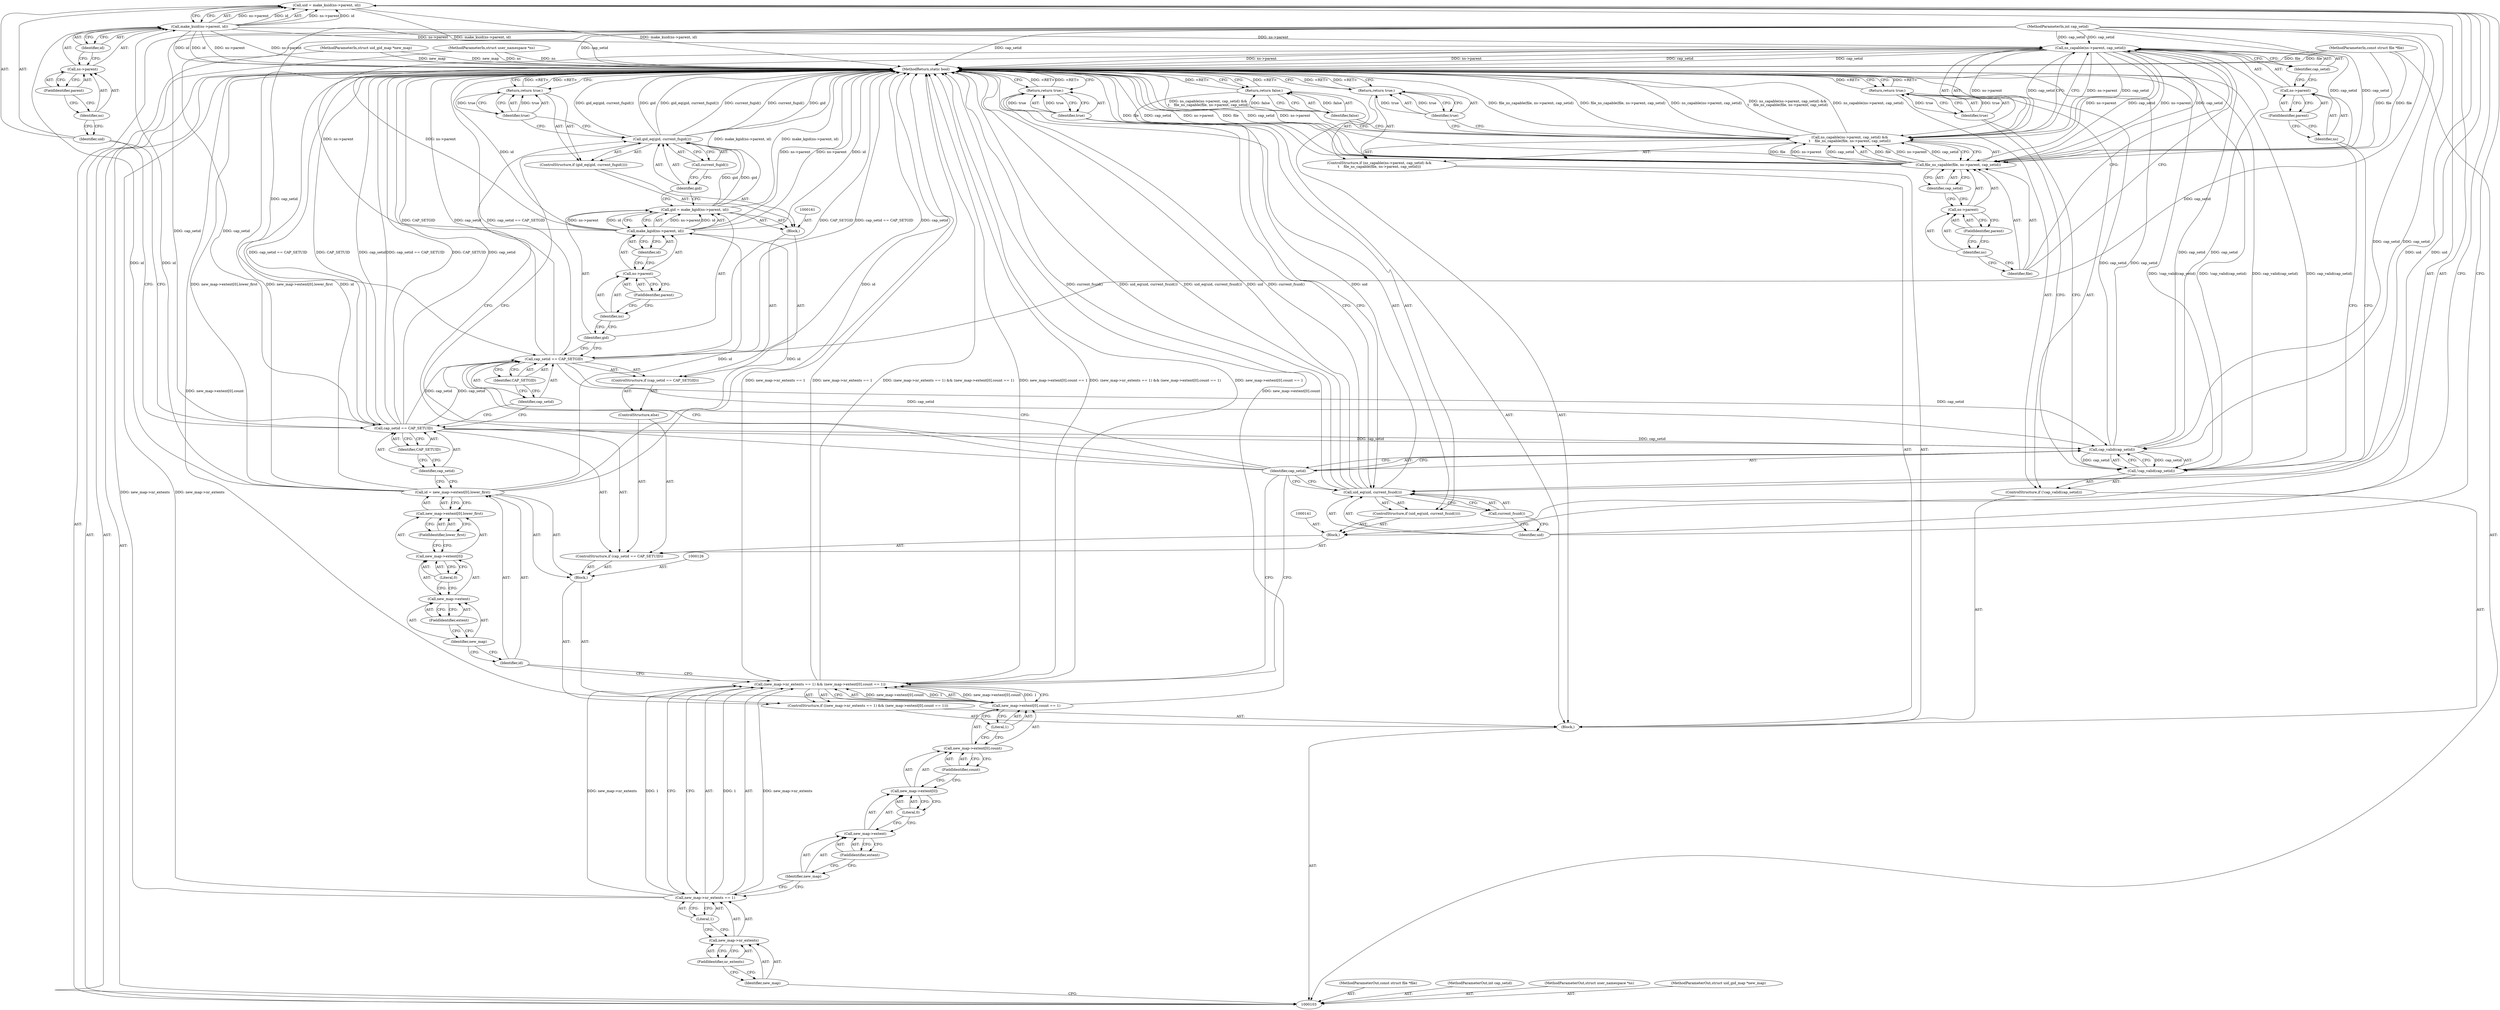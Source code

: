 digraph "0_linux_6708075f104c3c9b04b23336bb0366ca30c3931b_0" {
"1000142" [label="(Call,uid = make_kuid(ns->parent, id))"];
"1000143" [label="(Identifier,uid)"];
"1000144" [label="(Call,make_kuid(ns->parent, id))"];
"1000145" [label="(Call,ns->parent)"];
"1000146" [label="(Identifier,ns)"];
"1000140" [label="(Block,)"];
"1000147" [label="(FieldIdentifier,parent)"];
"1000148" [label="(Identifier,id)"];
"1000151" [label="(Identifier,uid)"];
"1000152" [label="(Call,current_fsuid())"];
"1000149" [label="(ControlStructure,if (uid_eq(uid, current_fsuid())))"];
"1000150" [label="(Call,uid_eq(uid, current_fsuid()))"];
"1000154" [label="(Identifier,true)"];
"1000153" [label="(Return,return true;)"];
"1000157" [label="(Call,cap_setid == CAP_SETGID)"];
"1000158" [label="(Identifier,cap_setid)"];
"1000155" [label="(ControlStructure,else)"];
"1000159" [label="(Identifier,CAP_SETGID)"];
"1000156" [label="(ControlStructure,if (cap_setid == CAP_SETGID))"];
"1000162" [label="(Call,gid = make_kgid(ns->parent, id))"];
"1000163" [label="(Identifier,gid)"];
"1000164" [label="(Call,make_kgid(ns->parent, id))"];
"1000165" [label="(Call,ns->parent)"];
"1000166" [label="(Identifier,ns)"];
"1000160" [label="(Block,)"];
"1000167" [label="(FieldIdentifier,parent)"];
"1000168" [label="(Identifier,id)"];
"1000171" [label="(Identifier,gid)"];
"1000172" [label="(Call,current_fsgid())"];
"1000169" [label="(ControlStructure,if (gid_eq(gid, current_fsgid())))"];
"1000170" [label="(Call,gid_eq(gid, current_fsgid()))"];
"1000174" [label="(Identifier,true)"];
"1000173" [label="(Return,return true;)"];
"1000198" [label="(MethodReturn,static bool)"];
"1000104" [label="(MethodParameterIn,const struct file *file)"];
"1000285" [label="(MethodParameterOut,const struct file *file)"];
"1000175" [label="(ControlStructure,if (!cap_valid(cap_setid)))"];
"1000178" [label="(Identifier,cap_setid)"];
"1000176" [label="(Call,!cap_valid(cap_setid))"];
"1000177" [label="(Call,cap_valid(cap_setid))"];
"1000179" [label="(Return,return true;)"];
"1000180" [label="(Identifier,true)"];
"1000181" [label="(ControlStructure,if (ns_capable(ns->parent, cap_setid) &&\n\t    file_ns_capable(file, ns->parent, cap_setid)))"];
"1000184" [label="(Call,ns->parent)"];
"1000185" [label="(Identifier,ns)"];
"1000186" [label="(FieldIdentifier,parent)"];
"1000187" [label="(Identifier,cap_setid)"];
"1000182" [label="(Call,ns_capable(ns->parent, cap_setid) &&\n\t    file_ns_capable(file, ns->parent, cap_setid))"];
"1000183" [label="(Call,ns_capable(ns->parent, cap_setid))"];
"1000106" [label="(MethodParameterIn,int cap_setid)"];
"1000287" [label="(MethodParameterOut,int cap_setid)"];
"1000105" [label="(MethodParameterIn,struct user_namespace *ns)"];
"1000286" [label="(MethodParameterOut,struct user_namespace *ns)"];
"1000189" [label="(Identifier,file)"];
"1000190" [label="(Call,ns->parent)"];
"1000191" [label="(Identifier,ns)"];
"1000192" [label="(FieldIdentifier,parent)"];
"1000193" [label="(Identifier,cap_setid)"];
"1000188" [label="(Call,file_ns_capable(file, ns->parent, cap_setid))"];
"1000195" [label="(Identifier,true)"];
"1000194" [label="(Return,return true;)"];
"1000196" [label="(Return,return false;)"];
"1000197" [label="(Identifier,false)"];
"1000107" [label="(MethodParameterIn,struct uid_gid_map *new_map)"];
"1000288" [label="(MethodParameterOut,struct uid_gid_map *new_map)"];
"1000108" [label="(Block,)"];
"1000109" [label="(ControlStructure,if ((new_map->nr_extents == 1) && (new_map->extent[0].count == 1)))"];
"1000114" [label="(FieldIdentifier,nr_extents)"];
"1000115" [label="(Literal,1)"];
"1000116" [label="(Call,new_map->extent[0].count == 1)"];
"1000117" [label="(Call,new_map->extent[0].count)"];
"1000118" [label="(Call,new_map->extent[0])"];
"1000119" [label="(Call,new_map->extent)"];
"1000120" [label="(Identifier,new_map)"];
"1000121" [label="(FieldIdentifier,extent)"];
"1000110" [label="(Call,(new_map->nr_extents == 1) && (new_map->extent[0].count == 1))"];
"1000122" [label="(Literal,0)"];
"1000123" [label="(FieldIdentifier,count)"];
"1000111" [label="(Call,new_map->nr_extents == 1)"];
"1000112" [label="(Call,new_map->nr_extents)"];
"1000113" [label="(Identifier,new_map)"];
"1000124" [label="(Literal,1)"];
"1000129" [label="(Call,new_map->extent[0].lower_first)"];
"1000130" [label="(Call,new_map->extent[0])"];
"1000131" [label="(Call,new_map->extent)"];
"1000132" [label="(Identifier,new_map)"];
"1000125" [label="(Block,)"];
"1000133" [label="(FieldIdentifier,extent)"];
"1000134" [label="(Literal,0)"];
"1000135" [label="(FieldIdentifier,lower_first)"];
"1000127" [label="(Call,id = new_map->extent[0].lower_first)"];
"1000128" [label="(Identifier,id)"];
"1000139" [label="(Identifier,CAP_SETUID)"];
"1000136" [label="(ControlStructure,if (cap_setid == CAP_SETUID))"];
"1000137" [label="(Call,cap_setid == CAP_SETUID)"];
"1000138" [label="(Identifier,cap_setid)"];
"1000142" -> "1000140"  [label="AST: "];
"1000142" -> "1000144"  [label="CFG: "];
"1000143" -> "1000142"  [label="AST: "];
"1000144" -> "1000142"  [label="AST: "];
"1000151" -> "1000142"  [label="CFG: "];
"1000142" -> "1000198"  [label="DDG: make_kuid(ns->parent, id)"];
"1000144" -> "1000142"  [label="DDG: ns->parent"];
"1000144" -> "1000142"  [label="DDG: id"];
"1000142" -> "1000150"  [label="DDG: uid"];
"1000143" -> "1000142"  [label="AST: "];
"1000143" -> "1000137"  [label="CFG: "];
"1000146" -> "1000143"  [label="CFG: "];
"1000144" -> "1000142"  [label="AST: "];
"1000144" -> "1000148"  [label="CFG: "];
"1000145" -> "1000144"  [label="AST: "];
"1000148" -> "1000144"  [label="AST: "];
"1000142" -> "1000144"  [label="CFG: "];
"1000144" -> "1000198"  [label="DDG: id"];
"1000144" -> "1000198"  [label="DDG: ns->parent"];
"1000144" -> "1000142"  [label="DDG: ns->parent"];
"1000144" -> "1000142"  [label="DDG: id"];
"1000127" -> "1000144"  [label="DDG: id"];
"1000144" -> "1000183"  [label="DDG: ns->parent"];
"1000145" -> "1000144"  [label="AST: "];
"1000145" -> "1000147"  [label="CFG: "];
"1000146" -> "1000145"  [label="AST: "];
"1000147" -> "1000145"  [label="AST: "];
"1000148" -> "1000145"  [label="CFG: "];
"1000146" -> "1000145"  [label="AST: "];
"1000146" -> "1000143"  [label="CFG: "];
"1000147" -> "1000146"  [label="CFG: "];
"1000140" -> "1000136"  [label="AST: "];
"1000141" -> "1000140"  [label="AST: "];
"1000142" -> "1000140"  [label="AST: "];
"1000149" -> "1000140"  [label="AST: "];
"1000147" -> "1000145"  [label="AST: "];
"1000147" -> "1000146"  [label="CFG: "];
"1000145" -> "1000147"  [label="CFG: "];
"1000148" -> "1000144"  [label="AST: "];
"1000148" -> "1000145"  [label="CFG: "];
"1000144" -> "1000148"  [label="CFG: "];
"1000151" -> "1000150"  [label="AST: "];
"1000151" -> "1000142"  [label="CFG: "];
"1000152" -> "1000151"  [label="CFG: "];
"1000152" -> "1000150"  [label="AST: "];
"1000152" -> "1000151"  [label="CFG: "];
"1000150" -> "1000152"  [label="CFG: "];
"1000149" -> "1000140"  [label="AST: "];
"1000150" -> "1000149"  [label="AST: "];
"1000153" -> "1000149"  [label="AST: "];
"1000150" -> "1000149"  [label="AST: "];
"1000150" -> "1000152"  [label="CFG: "];
"1000151" -> "1000150"  [label="AST: "];
"1000152" -> "1000150"  [label="AST: "];
"1000154" -> "1000150"  [label="CFG: "];
"1000178" -> "1000150"  [label="CFG: "];
"1000150" -> "1000198"  [label="DDG: uid"];
"1000150" -> "1000198"  [label="DDG: current_fsuid()"];
"1000150" -> "1000198"  [label="DDG: uid_eq(uid, current_fsuid())"];
"1000142" -> "1000150"  [label="DDG: uid"];
"1000154" -> "1000153"  [label="AST: "];
"1000154" -> "1000150"  [label="CFG: "];
"1000153" -> "1000154"  [label="CFG: "];
"1000154" -> "1000153"  [label="DDG: true"];
"1000153" -> "1000149"  [label="AST: "];
"1000153" -> "1000154"  [label="CFG: "];
"1000154" -> "1000153"  [label="AST: "];
"1000198" -> "1000153"  [label="CFG: "];
"1000153" -> "1000198"  [label="DDG: <RET>"];
"1000154" -> "1000153"  [label="DDG: true"];
"1000157" -> "1000156"  [label="AST: "];
"1000157" -> "1000159"  [label="CFG: "];
"1000158" -> "1000157"  [label="AST: "];
"1000159" -> "1000157"  [label="AST: "];
"1000163" -> "1000157"  [label="CFG: "];
"1000178" -> "1000157"  [label="CFG: "];
"1000157" -> "1000198"  [label="DDG: cap_setid == CAP_SETGID"];
"1000157" -> "1000198"  [label="DDG: CAP_SETGID"];
"1000157" -> "1000198"  [label="DDG: cap_setid"];
"1000137" -> "1000157"  [label="DDG: cap_setid"];
"1000106" -> "1000157"  [label="DDG: cap_setid"];
"1000157" -> "1000177"  [label="DDG: cap_setid"];
"1000158" -> "1000157"  [label="AST: "];
"1000158" -> "1000137"  [label="CFG: "];
"1000159" -> "1000158"  [label="CFG: "];
"1000155" -> "1000136"  [label="AST: "];
"1000156" -> "1000155"  [label="AST: "];
"1000159" -> "1000157"  [label="AST: "];
"1000159" -> "1000158"  [label="CFG: "];
"1000157" -> "1000159"  [label="CFG: "];
"1000156" -> "1000155"  [label="AST: "];
"1000157" -> "1000156"  [label="AST: "];
"1000160" -> "1000156"  [label="AST: "];
"1000162" -> "1000160"  [label="AST: "];
"1000162" -> "1000164"  [label="CFG: "];
"1000163" -> "1000162"  [label="AST: "];
"1000164" -> "1000162"  [label="AST: "];
"1000171" -> "1000162"  [label="CFG: "];
"1000162" -> "1000198"  [label="DDG: make_kgid(ns->parent, id)"];
"1000164" -> "1000162"  [label="DDG: ns->parent"];
"1000164" -> "1000162"  [label="DDG: id"];
"1000162" -> "1000170"  [label="DDG: gid"];
"1000163" -> "1000162"  [label="AST: "];
"1000163" -> "1000157"  [label="CFG: "];
"1000166" -> "1000163"  [label="CFG: "];
"1000164" -> "1000162"  [label="AST: "];
"1000164" -> "1000168"  [label="CFG: "];
"1000165" -> "1000164"  [label="AST: "];
"1000168" -> "1000164"  [label="AST: "];
"1000162" -> "1000164"  [label="CFG: "];
"1000164" -> "1000198"  [label="DDG: ns->parent"];
"1000164" -> "1000198"  [label="DDG: id"];
"1000164" -> "1000162"  [label="DDG: ns->parent"];
"1000164" -> "1000162"  [label="DDG: id"];
"1000127" -> "1000164"  [label="DDG: id"];
"1000164" -> "1000183"  [label="DDG: ns->parent"];
"1000165" -> "1000164"  [label="AST: "];
"1000165" -> "1000167"  [label="CFG: "];
"1000166" -> "1000165"  [label="AST: "];
"1000167" -> "1000165"  [label="AST: "];
"1000168" -> "1000165"  [label="CFG: "];
"1000166" -> "1000165"  [label="AST: "];
"1000166" -> "1000163"  [label="CFG: "];
"1000167" -> "1000166"  [label="CFG: "];
"1000160" -> "1000156"  [label="AST: "];
"1000161" -> "1000160"  [label="AST: "];
"1000162" -> "1000160"  [label="AST: "];
"1000169" -> "1000160"  [label="AST: "];
"1000167" -> "1000165"  [label="AST: "];
"1000167" -> "1000166"  [label="CFG: "];
"1000165" -> "1000167"  [label="CFG: "];
"1000168" -> "1000164"  [label="AST: "];
"1000168" -> "1000165"  [label="CFG: "];
"1000164" -> "1000168"  [label="CFG: "];
"1000171" -> "1000170"  [label="AST: "];
"1000171" -> "1000162"  [label="CFG: "];
"1000172" -> "1000171"  [label="CFG: "];
"1000172" -> "1000170"  [label="AST: "];
"1000172" -> "1000171"  [label="CFG: "];
"1000170" -> "1000172"  [label="CFG: "];
"1000169" -> "1000160"  [label="AST: "];
"1000170" -> "1000169"  [label="AST: "];
"1000173" -> "1000169"  [label="AST: "];
"1000170" -> "1000169"  [label="AST: "];
"1000170" -> "1000172"  [label="CFG: "];
"1000171" -> "1000170"  [label="AST: "];
"1000172" -> "1000170"  [label="AST: "];
"1000174" -> "1000170"  [label="CFG: "];
"1000178" -> "1000170"  [label="CFG: "];
"1000170" -> "1000198"  [label="DDG: current_fsgid()"];
"1000170" -> "1000198"  [label="DDG: gid"];
"1000170" -> "1000198"  [label="DDG: gid_eq(gid, current_fsgid())"];
"1000162" -> "1000170"  [label="DDG: gid"];
"1000174" -> "1000173"  [label="AST: "];
"1000174" -> "1000170"  [label="CFG: "];
"1000173" -> "1000174"  [label="CFG: "];
"1000174" -> "1000173"  [label="DDG: true"];
"1000173" -> "1000169"  [label="AST: "];
"1000173" -> "1000174"  [label="CFG: "];
"1000174" -> "1000173"  [label="AST: "];
"1000198" -> "1000173"  [label="CFG: "];
"1000173" -> "1000198"  [label="DDG: <RET>"];
"1000174" -> "1000173"  [label="DDG: true"];
"1000198" -> "1000103"  [label="AST: "];
"1000198" -> "1000153"  [label="CFG: "];
"1000198" -> "1000173"  [label="CFG: "];
"1000198" -> "1000179"  [label="CFG: "];
"1000198" -> "1000194"  [label="CFG: "];
"1000198" -> "1000196"  [label="CFG: "];
"1000173" -> "1000198"  [label="DDG: <RET>"];
"1000153" -> "1000198"  [label="DDG: <RET>"];
"1000194" -> "1000198"  [label="DDG: <RET>"];
"1000196" -> "1000198"  [label="DDG: <RET>"];
"1000188" -> "1000198"  [label="DDG: ns->parent"];
"1000188" -> "1000198"  [label="DDG: file"];
"1000188" -> "1000198"  [label="DDG: cap_setid"];
"1000157" -> "1000198"  [label="DDG: cap_setid == CAP_SETGID"];
"1000157" -> "1000198"  [label="DDG: CAP_SETGID"];
"1000157" -> "1000198"  [label="DDG: cap_setid"];
"1000104" -> "1000198"  [label="DDG: file"];
"1000105" -> "1000198"  [label="DDG: ns"];
"1000137" -> "1000198"  [label="DDG: CAP_SETUID"];
"1000137" -> "1000198"  [label="DDG: cap_setid"];
"1000137" -> "1000198"  [label="DDG: cap_setid == CAP_SETUID"];
"1000111" -> "1000198"  [label="DDG: new_map->nr_extents"];
"1000164" -> "1000198"  [label="DDG: ns->parent"];
"1000164" -> "1000198"  [label="DDG: id"];
"1000182" -> "1000198"  [label="DDG: ns_capable(ns->parent, cap_setid) &&\n\t    file_ns_capable(file, ns->parent, cap_setid)"];
"1000182" -> "1000198"  [label="DDG: file_ns_capable(file, ns->parent, cap_setid)"];
"1000182" -> "1000198"  [label="DDG: ns_capable(ns->parent, cap_setid)"];
"1000116" -> "1000198"  [label="DDG: new_map->extent[0].count"];
"1000177" -> "1000198"  [label="DDG: cap_setid"];
"1000162" -> "1000198"  [label="DDG: make_kgid(ns->parent, id)"];
"1000170" -> "1000198"  [label="DDG: current_fsgid()"];
"1000170" -> "1000198"  [label="DDG: gid"];
"1000170" -> "1000198"  [label="DDG: gid_eq(gid, current_fsgid())"];
"1000183" -> "1000198"  [label="DDG: cap_setid"];
"1000183" -> "1000198"  [label="DDG: ns->parent"];
"1000107" -> "1000198"  [label="DDG: new_map"];
"1000150" -> "1000198"  [label="DDG: uid"];
"1000150" -> "1000198"  [label="DDG: current_fsuid()"];
"1000150" -> "1000198"  [label="DDG: uid_eq(uid, current_fsuid())"];
"1000127" -> "1000198"  [label="DDG: new_map->extent[0].lower_first"];
"1000127" -> "1000198"  [label="DDG: id"];
"1000142" -> "1000198"  [label="DDG: make_kuid(ns->parent, id)"];
"1000144" -> "1000198"  [label="DDG: id"];
"1000144" -> "1000198"  [label="DDG: ns->parent"];
"1000176" -> "1000198"  [label="DDG: !cap_valid(cap_setid)"];
"1000176" -> "1000198"  [label="DDG: cap_valid(cap_setid)"];
"1000110" -> "1000198"  [label="DDG: (new_map->nr_extents == 1) && (new_map->extent[0].count == 1)"];
"1000110" -> "1000198"  [label="DDG: new_map->nr_extents == 1"];
"1000110" -> "1000198"  [label="DDG: new_map->extent[0].count == 1"];
"1000106" -> "1000198"  [label="DDG: cap_setid"];
"1000179" -> "1000198"  [label="DDG: <RET>"];
"1000104" -> "1000103"  [label="AST: "];
"1000104" -> "1000198"  [label="DDG: file"];
"1000104" -> "1000188"  [label="DDG: file"];
"1000285" -> "1000103"  [label="AST: "];
"1000175" -> "1000108"  [label="AST: "];
"1000176" -> "1000175"  [label="AST: "];
"1000179" -> "1000175"  [label="AST: "];
"1000178" -> "1000177"  [label="AST: "];
"1000178" -> "1000150"  [label="CFG: "];
"1000178" -> "1000170"  [label="CFG: "];
"1000178" -> "1000157"  [label="CFG: "];
"1000178" -> "1000110"  [label="CFG: "];
"1000177" -> "1000178"  [label="CFG: "];
"1000176" -> "1000175"  [label="AST: "];
"1000176" -> "1000177"  [label="CFG: "];
"1000177" -> "1000176"  [label="AST: "];
"1000180" -> "1000176"  [label="CFG: "];
"1000185" -> "1000176"  [label="CFG: "];
"1000176" -> "1000198"  [label="DDG: !cap_valid(cap_setid)"];
"1000176" -> "1000198"  [label="DDG: cap_valid(cap_setid)"];
"1000177" -> "1000176"  [label="DDG: cap_setid"];
"1000177" -> "1000176"  [label="AST: "];
"1000177" -> "1000178"  [label="CFG: "];
"1000178" -> "1000177"  [label="AST: "];
"1000176" -> "1000177"  [label="CFG: "];
"1000177" -> "1000198"  [label="DDG: cap_setid"];
"1000177" -> "1000176"  [label="DDG: cap_setid"];
"1000157" -> "1000177"  [label="DDG: cap_setid"];
"1000137" -> "1000177"  [label="DDG: cap_setid"];
"1000106" -> "1000177"  [label="DDG: cap_setid"];
"1000177" -> "1000183"  [label="DDG: cap_setid"];
"1000179" -> "1000175"  [label="AST: "];
"1000179" -> "1000180"  [label="CFG: "];
"1000180" -> "1000179"  [label="AST: "];
"1000198" -> "1000179"  [label="CFG: "];
"1000179" -> "1000198"  [label="DDG: <RET>"];
"1000180" -> "1000179"  [label="DDG: true"];
"1000180" -> "1000179"  [label="AST: "];
"1000180" -> "1000176"  [label="CFG: "];
"1000179" -> "1000180"  [label="CFG: "];
"1000180" -> "1000179"  [label="DDG: true"];
"1000181" -> "1000108"  [label="AST: "];
"1000182" -> "1000181"  [label="AST: "];
"1000194" -> "1000181"  [label="AST: "];
"1000184" -> "1000183"  [label="AST: "];
"1000184" -> "1000186"  [label="CFG: "];
"1000185" -> "1000184"  [label="AST: "];
"1000186" -> "1000184"  [label="AST: "];
"1000187" -> "1000184"  [label="CFG: "];
"1000185" -> "1000184"  [label="AST: "];
"1000185" -> "1000176"  [label="CFG: "];
"1000186" -> "1000185"  [label="CFG: "];
"1000186" -> "1000184"  [label="AST: "];
"1000186" -> "1000185"  [label="CFG: "];
"1000184" -> "1000186"  [label="CFG: "];
"1000187" -> "1000183"  [label="AST: "];
"1000187" -> "1000184"  [label="CFG: "];
"1000183" -> "1000187"  [label="CFG: "];
"1000182" -> "1000181"  [label="AST: "];
"1000182" -> "1000183"  [label="CFG: "];
"1000182" -> "1000188"  [label="CFG: "];
"1000183" -> "1000182"  [label="AST: "];
"1000188" -> "1000182"  [label="AST: "];
"1000195" -> "1000182"  [label="CFG: "];
"1000197" -> "1000182"  [label="CFG: "];
"1000182" -> "1000198"  [label="DDG: ns_capable(ns->parent, cap_setid) &&\n\t    file_ns_capable(file, ns->parent, cap_setid)"];
"1000182" -> "1000198"  [label="DDG: file_ns_capable(file, ns->parent, cap_setid)"];
"1000182" -> "1000198"  [label="DDG: ns_capable(ns->parent, cap_setid)"];
"1000183" -> "1000182"  [label="DDG: ns->parent"];
"1000183" -> "1000182"  [label="DDG: cap_setid"];
"1000188" -> "1000182"  [label="DDG: file"];
"1000188" -> "1000182"  [label="DDG: ns->parent"];
"1000188" -> "1000182"  [label="DDG: cap_setid"];
"1000183" -> "1000182"  [label="AST: "];
"1000183" -> "1000187"  [label="CFG: "];
"1000184" -> "1000183"  [label="AST: "];
"1000187" -> "1000183"  [label="AST: "];
"1000189" -> "1000183"  [label="CFG: "];
"1000182" -> "1000183"  [label="CFG: "];
"1000183" -> "1000198"  [label="DDG: cap_setid"];
"1000183" -> "1000198"  [label="DDG: ns->parent"];
"1000183" -> "1000182"  [label="DDG: ns->parent"];
"1000183" -> "1000182"  [label="DDG: cap_setid"];
"1000144" -> "1000183"  [label="DDG: ns->parent"];
"1000164" -> "1000183"  [label="DDG: ns->parent"];
"1000177" -> "1000183"  [label="DDG: cap_setid"];
"1000106" -> "1000183"  [label="DDG: cap_setid"];
"1000183" -> "1000188"  [label="DDG: ns->parent"];
"1000183" -> "1000188"  [label="DDG: cap_setid"];
"1000106" -> "1000103"  [label="AST: "];
"1000106" -> "1000198"  [label="DDG: cap_setid"];
"1000106" -> "1000137"  [label="DDG: cap_setid"];
"1000106" -> "1000157"  [label="DDG: cap_setid"];
"1000106" -> "1000177"  [label="DDG: cap_setid"];
"1000106" -> "1000183"  [label="DDG: cap_setid"];
"1000106" -> "1000188"  [label="DDG: cap_setid"];
"1000287" -> "1000103"  [label="AST: "];
"1000105" -> "1000103"  [label="AST: "];
"1000105" -> "1000198"  [label="DDG: ns"];
"1000286" -> "1000103"  [label="AST: "];
"1000189" -> "1000188"  [label="AST: "];
"1000189" -> "1000183"  [label="CFG: "];
"1000191" -> "1000189"  [label="CFG: "];
"1000190" -> "1000188"  [label="AST: "];
"1000190" -> "1000192"  [label="CFG: "];
"1000191" -> "1000190"  [label="AST: "];
"1000192" -> "1000190"  [label="AST: "];
"1000193" -> "1000190"  [label="CFG: "];
"1000191" -> "1000190"  [label="AST: "];
"1000191" -> "1000189"  [label="CFG: "];
"1000192" -> "1000191"  [label="CFG: "];
"1000192" -> "1000190"  [label="AST: "];
"1000192" -> "1000191"  [label="CFG: "];
"1000190" -> "1000192"  [label="CFG: "];
"1000193" -> "1000188"  [label="AST: "];
"1000193" -> "1000190"  [label="CFG: "];
"1000188" -> "1000193"  [label="CFG: "];
"1000188" -> "1000182"  [label="AST: "];
"1000188" -> "1000193"  [label="CFG: "];
"1000189" -> "1000188"  [label="AST: "];
"1000190" -> "1000188"  [label="AST: "];
"1000193" -> "1000188"  [label="AST: "];
"1000182" -> "1000188"  [label="CFG: "];
"1000188" -> "1000198"  [label="DDG: ns->parent"];
"1000188" -> "1000198"  [label="DDG: file"];
"1000188" -> "1000198"  [label="DDG: cap_setid"];
"1000188" -> "1000182"  [label="DDG: file"];
"1000188" -> "1000182"  [label="DDG: ns->parent"];
"1000188" -> "1000182"  [label="DDG: cap_setid"];
"1000104" -> "1000188"  [label="DDG: file"];
"1000183" -> "1000188"  [label="DDG: ns->parent"];
"1000183" -> "1000188"  [label="DDG: cap_setid"];
"1000106" -> "1000188"  [label="DDG: cap_setid"];
"1000195" -> "1000194"  [label="AST: "];
"1000195" -> "1000182"  [label="CFG: "];
"1000194" -> "1000195"  [label="CFG: "];
"1000195" -> "1000194"  [label="DDG: true"];
"1000194" -> "1000181"  [label="AST: "];
"1000194" -> "1000195"  [label="CFG: "];
"1000195" -> "1000194"  [label="AST: "];
"1000198" -> "1000194"  [label="CFG: "];
"1000194" -> "1000198"  [label="DDG: <RET>"];
"1000195" -> "1000194"  [label="DDG: true"];
"1000196" -> "1000108"  [label="AST: "];
"1000196" -> "1000197"  [label="CFG: "];
"1000197" -> "1000196"  [label="AST: "];
"1000198" -> "1000196"  [label="CFG: "];
"1000196" -> "1000198"  [label="DDG: <RET>"];
"1000197" -> "1000196"  [label="DDG: false"];
"1000197" -> "1000196"  [label="AST: "];
"1000197" -> "1000182"  [label="CFG: "];
"1000196" -> "1000197"  [label="CFG: "];
"1000197" -> "1000196"  [label="DDG: false"];
"1000107" -> "1000103"  [label="AST: "];
"1000107" -> "1000198"  [label="DDG: new_map"];
"1000288" -> "1000103"  [label="AST: "];
"1000108" -> "1000103"  [label="AST: "];
"1000109" -> "1000108"  [label="AST: "];
"1000175" -> "1000108"  [label="AST: "];
"1000181" -> "1000108"  [label="AST: "];
"1000196" -> "1000108"  [label="AST: "];
"1000109" -> "1000108"  [label="AST: "];
"1000110" -> "1000109"  [label="AST: "];
"1000125" -> "1000109"  [label="AST: "];
"1000114" -> "1000112"  [label="AST: "];
"1000114" -> "1000113"  [label="CFG: "];
"1000112" -> "1000114"  [label="CFG: "];
"1000115" -> "1000111"  [label="AST: "];
"1000115" -> "1000112"  [label="CFG: "];
"1000111" -> "1000115"  [label="CFG: "];
"1000116" -> "1000110"  [label="AST: "];
"1000116" -> "1000124"  [label="CFG: "];
"1000117" -> "1000116"  [label="AST: "];
"1000124" -> "1000116"  [label="AST: "];
"1000110" -> "1000116"  [label="CFG: "];
"1000116" -> "1000198"  [label="DDG: new_map->extent[0].count"];
"1000116" -> "1000110"  [label="DDG: new_map->extent[0].count"];
"1000116" -> "1000110"  [label="DDG: 1"];
"1000117" -> "1000116"  [label="AST: "];
"1000117" -> "1000123"  [label="CFG: "];
"1000118" -> "1000117"  [label="AST: "];
"1000123" -> "1000117"  [label="AST: "];
"1000124" -> "1000117"  [label="CFG: "];
"1000118" -> "1000117"  [label="AST: "];
"1000118" -> "1000122"  [label="CFG: "];
"1000119" -> "1000118"  [label="AST: "];
"1000122" -> "1000118"  [label="AST: "];
"1000123" -> "1000118"  [label="CFG: "];
"1000119" -> "1000118"  [label="AST: "];
"1000119" -> "1000121"  [label="CFG: "];
"1000120" -> "1000119"  [label="AST: "];
"1000121" -> "1000119"  [label="AST: "];
"1000122" -> "1000119"  [label="CFG: "];
"1000120" -> "1000119"  [label="AST: "];
"1000120" -> "1000111"  [label="CFG: "];
"1000121" -> "1000120"  [label="CFG: "];
"1000121" -> "1000119"  [label="AST: "];
"1000121" -> "1000120"  [label="CFG: "];
"1000119" -> "1000121"  [label="CFG: "];
"1000110" -> "1000109"  [label="AST: "];
"1000110" -> "1000111"  [label="CFG: "];
"1000110" -> "1000116"  [label="CFG: "];
"1000111" -> "1000110"  [label="AST: "];
"1000116" -> "1000110"  [label="AST: "];
"1000128" -> "1000110"  [label="CFG: "];
"1000178" -> "1000110"  [label="CFG: "];
"1000110" -> "1000198"  [label="DDG: (new_map->nr_extents == 1) && (new_map->extent[0].count == 1)"];
"1000110" -> "1000198"  [label="DDG: new_map->nr_extents == 1"];
"1000110" -> "1000198"  [label="DDG: new_map->extent[0].count == 1"];
"1000111" -> "1000110"  [label="DDG: new_map->nr_extents"];
"1000111" -> "1000110"  [label="DDG: 1"];
"1000116" -> "1000110"  [label="DDG: new_map->extent[0].count"];
"1000116" -> "1000110"  [label="DDG: 1"];
"1000122" -> "1000118"  [label="AST: "];
"1000122" -> "1000119"  [label="CFG: "];
"1000118" -> "1000122"  [label="CFG: "];
"1000123" -> "1000117"  [label="AST: "];
"1000123" -> "1000118"  [label="CFG: "];
"1000117" -> "1000123"  [label="CFG: "];
"1000111" -> "1000110"  [label="AST: "];
"1000111" -> "1000115"  [label="CFG: "];
"1000112" -> "1000111"  [label="AST: "];
"1000115" -> "1000111"  [label="AST: "];
"1000120" -> "1000111"  [label="CFG: "];
"1000110" -> "1000111"  [label="CFG: "];
"1000111" -> "1000198"  [label="DDG: new_map->nr_extents"];
"1000111" -> "1000110"  [label="DDG: new_map->nr_extents"];
"1000111" -> "1000110"  [label="DDG: 1"];
"1000112" -> "1000111"  [label="AST: "];
"1000112" -> "1000114"  [label="CFG: "];
"1000113" -> "1000112"  [label="AST: "];
"1000114" -> "1000112"  [label="AST: "];
"1000115" -> "1000112"  [label="CFG: "];
"1000113" -> "1000112"  [label="AST: "];
"1000113" -> "1000103"  [label="CFG: "];
"1000114" -> "1000113"  [label="CFG: "];
"1000124" -> "1000116"  [label="AST: "];
"1000124" -> "1000117"  [label="CFG: "];
"1000116" -> "1000124"  [label="CFG: "];
"1000129" -> "1000127"  [label="AST: "];
"1000129" -> "1000135"  [label="CFG: "];
"1000130" -> "1000129"  [label="AST: "];
"1000135" -> "1000129"  [label="AST: "];
"1000127" -> "1000129"  [label="CFG: "];
"1000130" -> "1000129"  [label="AST: "];
"1000130" -> "1000134"  [label="CFG: "];
"1000131" -> "1000130"  [label="AST: "];
"1000134" -> "1000130"  [label="AST: "];
"1000135" -> "1000130"  [label="CFG: "];
"1000131" -> "1000130"  [label="AST: "];
"1000131" -> "1000133"  [label="CFG: "];
"1000132" -> "1000131"  [label="AST: "];
"1000133" -> "1000131"  [label="AST: "];
"1000134" -> "1000131"  [label="CFG: "];
"1000132" -> "1000131"  [label="AST: "];
"1000132" -> "1000128"  [label="CFG: "];
"1000133" -> "1000132"  [label="CFG: "];
"1000125" -> "1000109"  [label="AST: "];
"1000126" -> "1000125"  [label="AST: "];
"1000127" -> "1000125"  [label="AST: "];
"1000136" -> "1000125"  [label="AST: "];
"1000133" -> "1000131"  [label="AST: "];
"1000133" -> "1000132"  [label="CFG: "];
"1000131" -> "1000133"  [label="CFG: "];
"1000134" -> "1000130"  [label="AST: "];
"1000134" -> "1000131"  [label="CFG: "];
"1000130" -> "1000134"  [label="CFG: "];
"1000135" -> "1000129"  [label="AST: "];
"1000135" -> "1000130"  [label="CFG: "];
"1000129" -> "1000135"  [label="CFG: "];
"1000127" -> "1000125"  [label="AST: "];
"1000127" -> "1000129"  [label="CFG: "];
"1000128" -> "1000127"  [label="AST: "];
"1000129" -> "1000127"  [label="AST: "];
"1000138" -> "1000127"  [label="CFG: "];
"1000127" -> "1000198"  [label="DDG: new_map->extent[0].lower_first"];
"1000127" -> "1000198"  [label="DDG: id"];
"1000127" -> "1000144"  [label="DDG: id"];
"1000127" -> "1000164"  [label="DDG: id"];
"1000128" -> "1000127"  [label="AST: "];
"1000128" -> "1000110"  [label="CFG: "];
"1000132" -> "1000128"  [label="CFG: "];
"1000139" -> "1000137"  [label="AST: "];
"1000139" -> "1000138"  [label="CFG: "];
"1000137" -> "1000139"  [label="CFG: "];
"1000136" -> "1000125"  [label="AST: "];
"1000137" -> "1000136"  [label="AST: "];
"1000140" -> "1000136"  [label="AST: "];
"1000155" -> "1000136"  [label="AST: "];
"1000137" -> "1000136"  [label="AST: "];
"1000137" -> "1000139"  [label="CFG: "];
"1000138" -> "1000137"  [label="AST: "];
"1000139" -> "1000137"  [label="AST: "];
"1000143" -> "1000137"  [label="CFG: "];
"1000158" -> "1000137"  [label="CFG: "];
"1000137" -> "1000198"  [label="DDG: CAP_SETUID"];
"1000137" -> "1000198"  [label="DDG: cap_setid"];
"1000137" -> "1000198"  [label="DDG: cap_setid == CAP_SETUID"];
"1000106" -> "1000137"  [label="DDG: cap_setid"];
"1000137" -> "1000157"  [label="DDG: cap_setid"];
"1000137" -> "1000177"  [label="DDG: cap_setid"];
"1000138" -> "1000137"  [label="AST: "];
"1000138" -> "1000127"  [label="CFG: "];
"1000139" -> "1000138"  [label="CFG: "];
}
